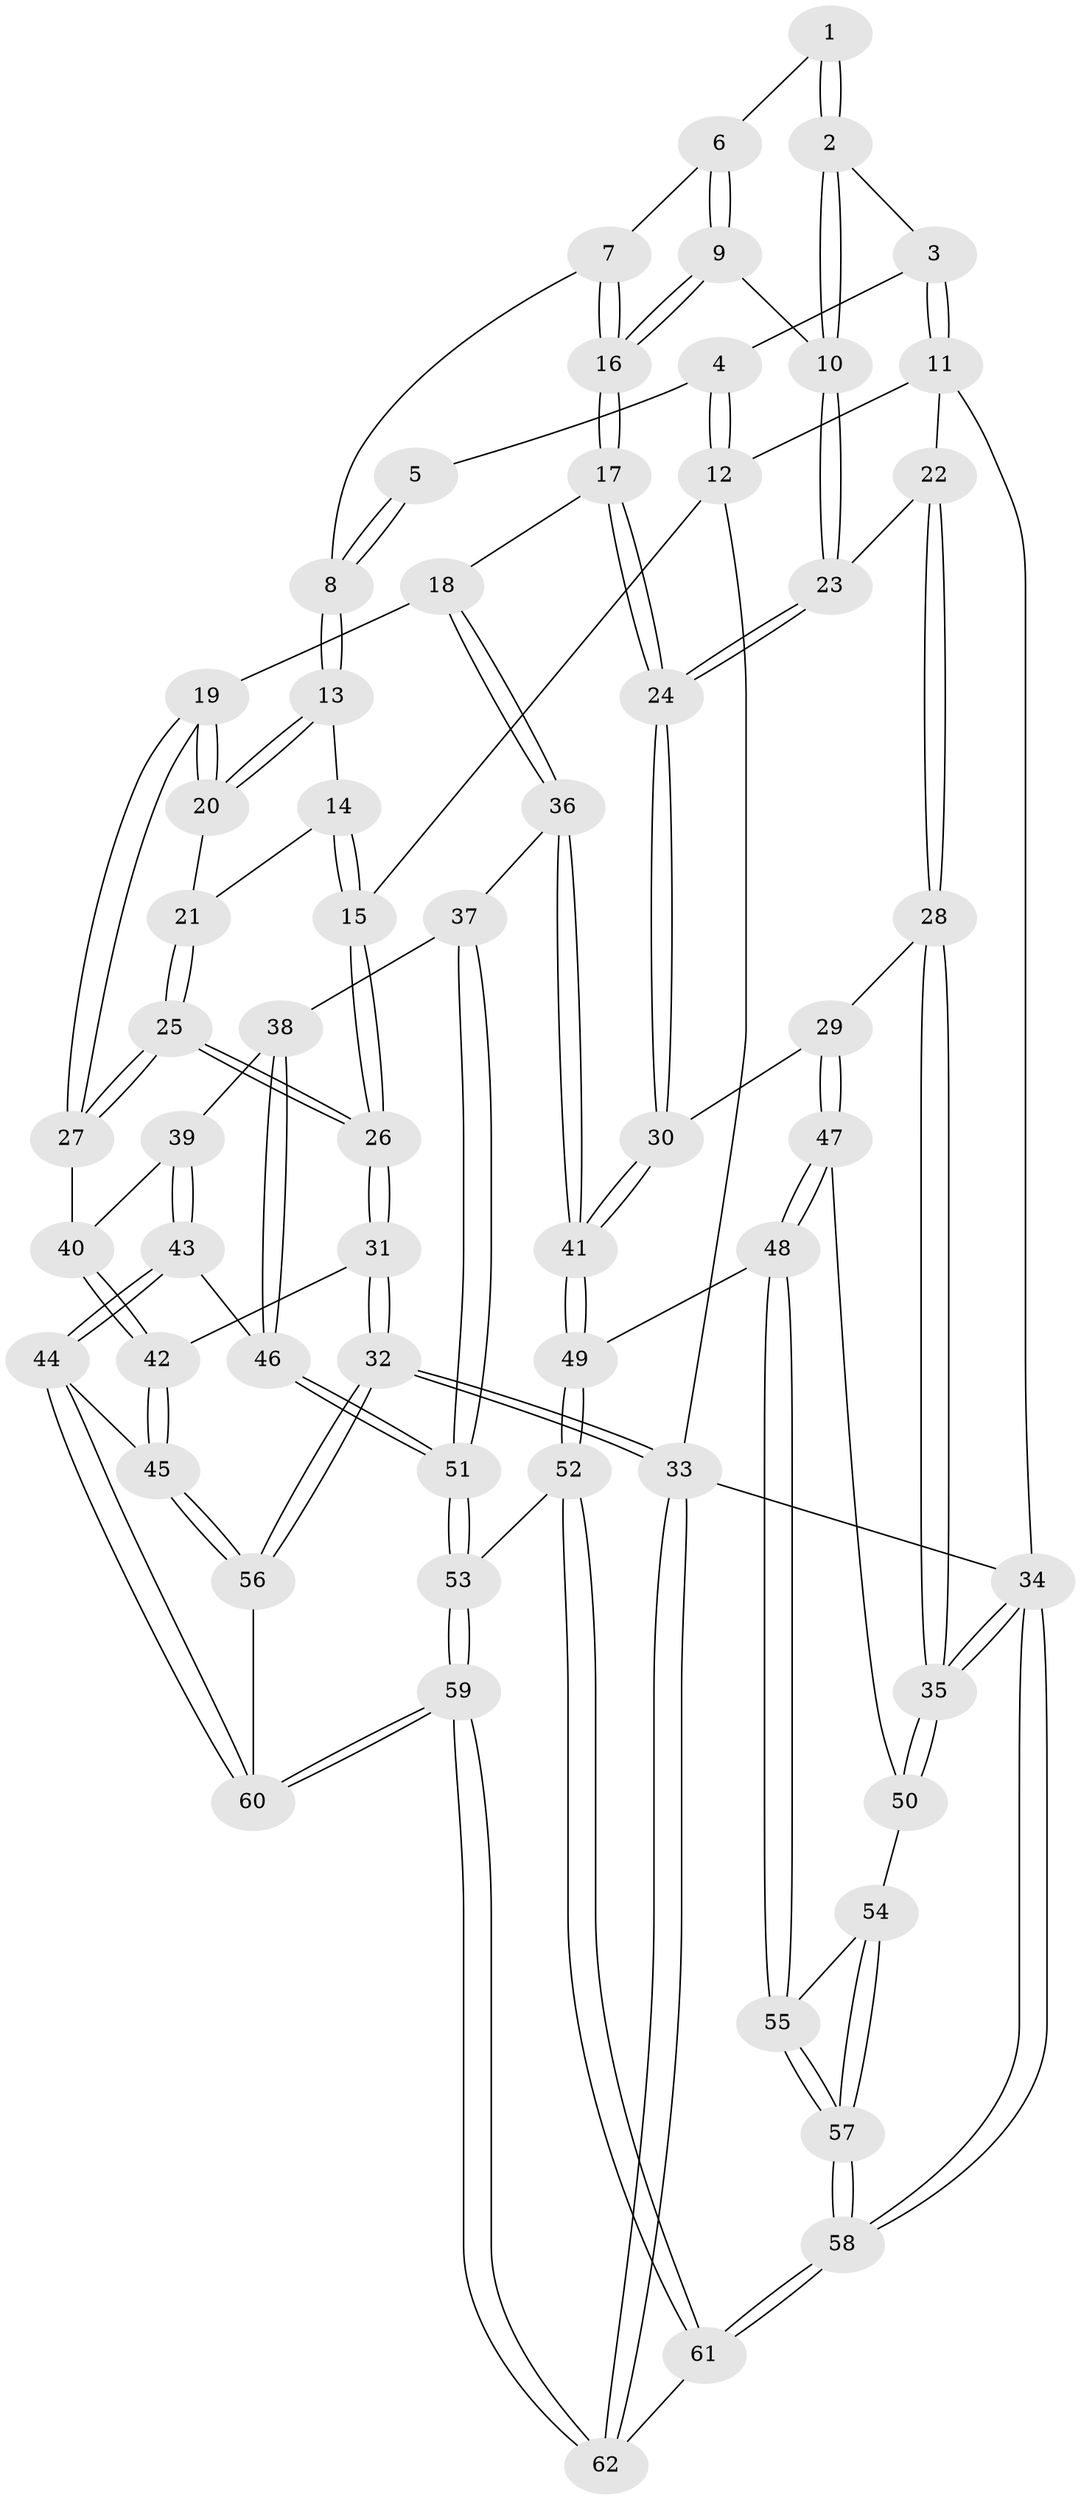// Generated by graph-tools (version 1.1) at 2025/01/03/09/25 05:01:21]
// undirected, 62 vertices, 152 edges
graph export_dot {
graph [start="1"]
  node [color=gray90,style=filled];
  1 [pos="+0.15050391252114012+0"];
  2 [pos="+0.49787985180488836+0.0995838535738027"];
  3 [pos="+0.5745743538466501+0"];
  4 [pos="+0+0"];
  5 [pos="+0.13149633198804064+0"];
  6 [pos="+0.29669350373332976+0.11323387412611281"];
  7 [pos="+0.21320230660016629+0.16598685384706496"];
  8 [pos="+0.19353358939517348+0.1643388044488878"];
  9 [pos="+0.4596672554180674+0.16433852461544257"];
  10 [pos="+0.4954030148579509+0.11755536520704365"];
  11 [pos="+1+0"];
  12 [pos="+0+0"];
  13 [pos="+0.16758627393580414+0.21245775216410082"];
  14 [pos="+0.02071449236842543+0.18616389298947192"];
  15 [pos="+0+0.06676983933203944"];
  16 [pos="+0.41553712625723327+0.27213073831119433"];
  17 [pos="+0.40855000708794753+0.3060237179292143"];
  18 [pos="+0.3999301250742739+0.32238855005568023"];
  19 [pos="+0.2747077551668492+0.36423841595502227"];
  20 [pos="+0.19194625696268044+0.3095532529177068"];
  21 [pos="+0.14643557701928356+0.31509114485891426"];
  22 [pos="+1+0"];
  23 [pos="+0.7737878207433265+0.2744628169299993"];
  24 [pos="+0.7517196788846362+0.3793291842926301"];
  25 [pos="+0+0.4168752975237302"];
  26 [pos="+0+0.42409052981207696"];
  27 [pos="+0.22296866804356924+0.45677745881666953"];
  28 [pos="+1+0.37684099386017017"];
  29 [pos="+0.8233026800926846+0.4678957742385496"];
  30 [pos="+0.7532156824780847+0.3935669204332499"];
  31 [pos="+0+0.4925595836020673"];
  32 [pos="+0+0.828251826450718"];
  33 [pos="+0+1"];
  34 [pos="+1+1"];
  35 [pos="+1+0.6190882108948755"];
  36 [pos="+0.4777797136865119+0.5009311404485459"];
  37 [pos="+0.4556995345162862+0.5215267690563659"];
  38 [pos="+0.2996415560294539+0.5534130954984668"];
  39 [pos="+0.2575737109547782+0.5274671050398639"];
  40 [pos="+0.22253440663158097+0.49976970771371015"];
  41 [pos="+0.5666944738063536+0.5416603955427951"];
  42 [pos="+0.16401888587984298+0.5780879534263897"];
  43 [pos="+0.2654965614577575+0.6952375451850756"];
  44 [pos="+0.24012679434122502+0.7005993519696447"];
  45 [pos="+0.17327653169053636+0.6879314242951621"];
  46 [pos="+0.33324551074892295+0.6880475118656293"];
  47 [pos="+0.8558252647092605+0.6074325975873692"];
  48 [pos="+0.6522642852505143+0.7475936974432597"];
  49 [pos="+0.6361406680731754+0.7499197714011828"];
  50 [pos="+0.8925112905411728+0.6248520779857786"];
  51 [pos="+0.36485974702682833+0.697849080418278"];
  52 [pos="+0.6127295195400785+0.7761771450510742"];
  53 [pos="+0.4108983904602979+0.7569233472193996"];
  54 [pos="+0.9022792988075649+0.7007508479900594"];
  55 [pos="+0.850621514694229+0.8612087539846366"];
  56 [pos="+0.07097035894231725+0.7683095932295044"];
  57 [pos="+1+1"];
  58 [pos="+1+1"];
  59 [pos="+0.29245010967621965+0.947768162016904"];
  60 [pos="+0.27317527577500694+0.9228195354794418"];
  61 [pos="+0.5773522870341681+1"];
  62 [pos="+0.3072948636108211+1"];
  1 -- 2;
  1 -- 2;
  1 -- 6;
  2 -- 3;
  2 -- 10;
  2 -- 10;
  3 -- 4;
  3 -- 11;
  3 -- 11;
  4 -- 5;
  4 -- 12;
  4 -- 12;
  5 -- 8;
  5 -- 8;
  6 -- 7;
  6 -- 9;
  6 -- 9;
  7 -- 8;
  7 -- 16;
  7 -- 16;
  8 -- 13;
  8 -- 13;
  9 -- 10;
  9 -- 16;
  9 -- 16;
  10 -- 23;
  10 -- 23;
  11 -- 12;
  11 -- 22;
  11 -- 34;
  12 -- 15;
  12 -- 33;
  13 -- 14;
  13 -- 20;
  13 -- 20;
  14 -- 15;
  14 -- 15;
  14 -- 21;
  15 -- 26;
  15 -- 26;
  16 -- 17;
  16 -- 17;
  17 -- 18;
  17 -- 24;
  17 -- 24;
  18 -- 19;
  18 -- 36;
  18 -- 36;
  19 -- 20;
  19 -- 20;
  19 -- 27;
  19 -- 27;
  20 -- 21;
  21 -- 25;
  21 -- 25;
  22 -- 23;
  22 -- 28;
  22 -- 28;
  23 -- 24;
  23 -- 24;
  24 -- 30;
  24 -- 30;
  25 -- 26;
  25 -- 26;
  25 -- 27;
  25 -- 27;
  26 -- 31;
  26 -- 31;
  27 -- 40;
  28 -- 29;
  28 -- 35;
  28 -- 35;
  29 -- 30;
  29 -- 47;
  29 -- 47;
  30 -- 41;
  30 -- 41;
  31 -- 32;
  31 -- 32;
  31 -- 42;
  32 -- 33;
  32 -- 33;
  32 -- 56;
  32 -- 56;
  33 -- 62;
  33 -- 62;
  33 -- 34;
  34 -- 35;
  34 -- 35;
  34 -- 58;
  34 -- 58;
  35 -- 50;
  35 -- 50;
  36 -- 37;
  36 -- 41;
  36 -- 41;
  37 -- 38;
  37 -- 51;
  37 -- 51;
  38 -- 39;
  38 -- 46;
  38 -- 46;
  39 -- 40;
  39 -- 43;
  39 -- 43;
  40 -- 42;
  40 -- 42;
  41 -- 49;
  41 -- 49;
  42 -- 45;
  42 -- 45;
  43 -- 44;
  43 -- 44;
  43 -- 46;
  44 -- 45;
  44 -- 60;
  44 -- 60;
  45 -- 56;
  45 -- 56;
  46 -- 51;
  46 -- 51;
  47 -- 48;
  47 -- 48;
  47 -- 50;
  48 -- 49;
  48 -- 55;
  48 -- 55;
  49 -- 52;
  49 -- 52;
  50 -- 54;
  51 -- 53;
  51 -- 53;
  52 -- 53;
  52 -- 61;
  52 -- 61;
  53 -- 59;
  53 -- 59;
  54 -- 55;
  54 -- 57;
  54 -- 57;
  55 -- 57;
  55 -- 57;
  56 -- 60;
  57 -- 58;
  57 -- 58;
  58 -- 61;
  58 -- 61;
  59 -- 60;
  59 -- 60;
  59 -- 62;
  59 -- 62;
  61 -- 62;
}
